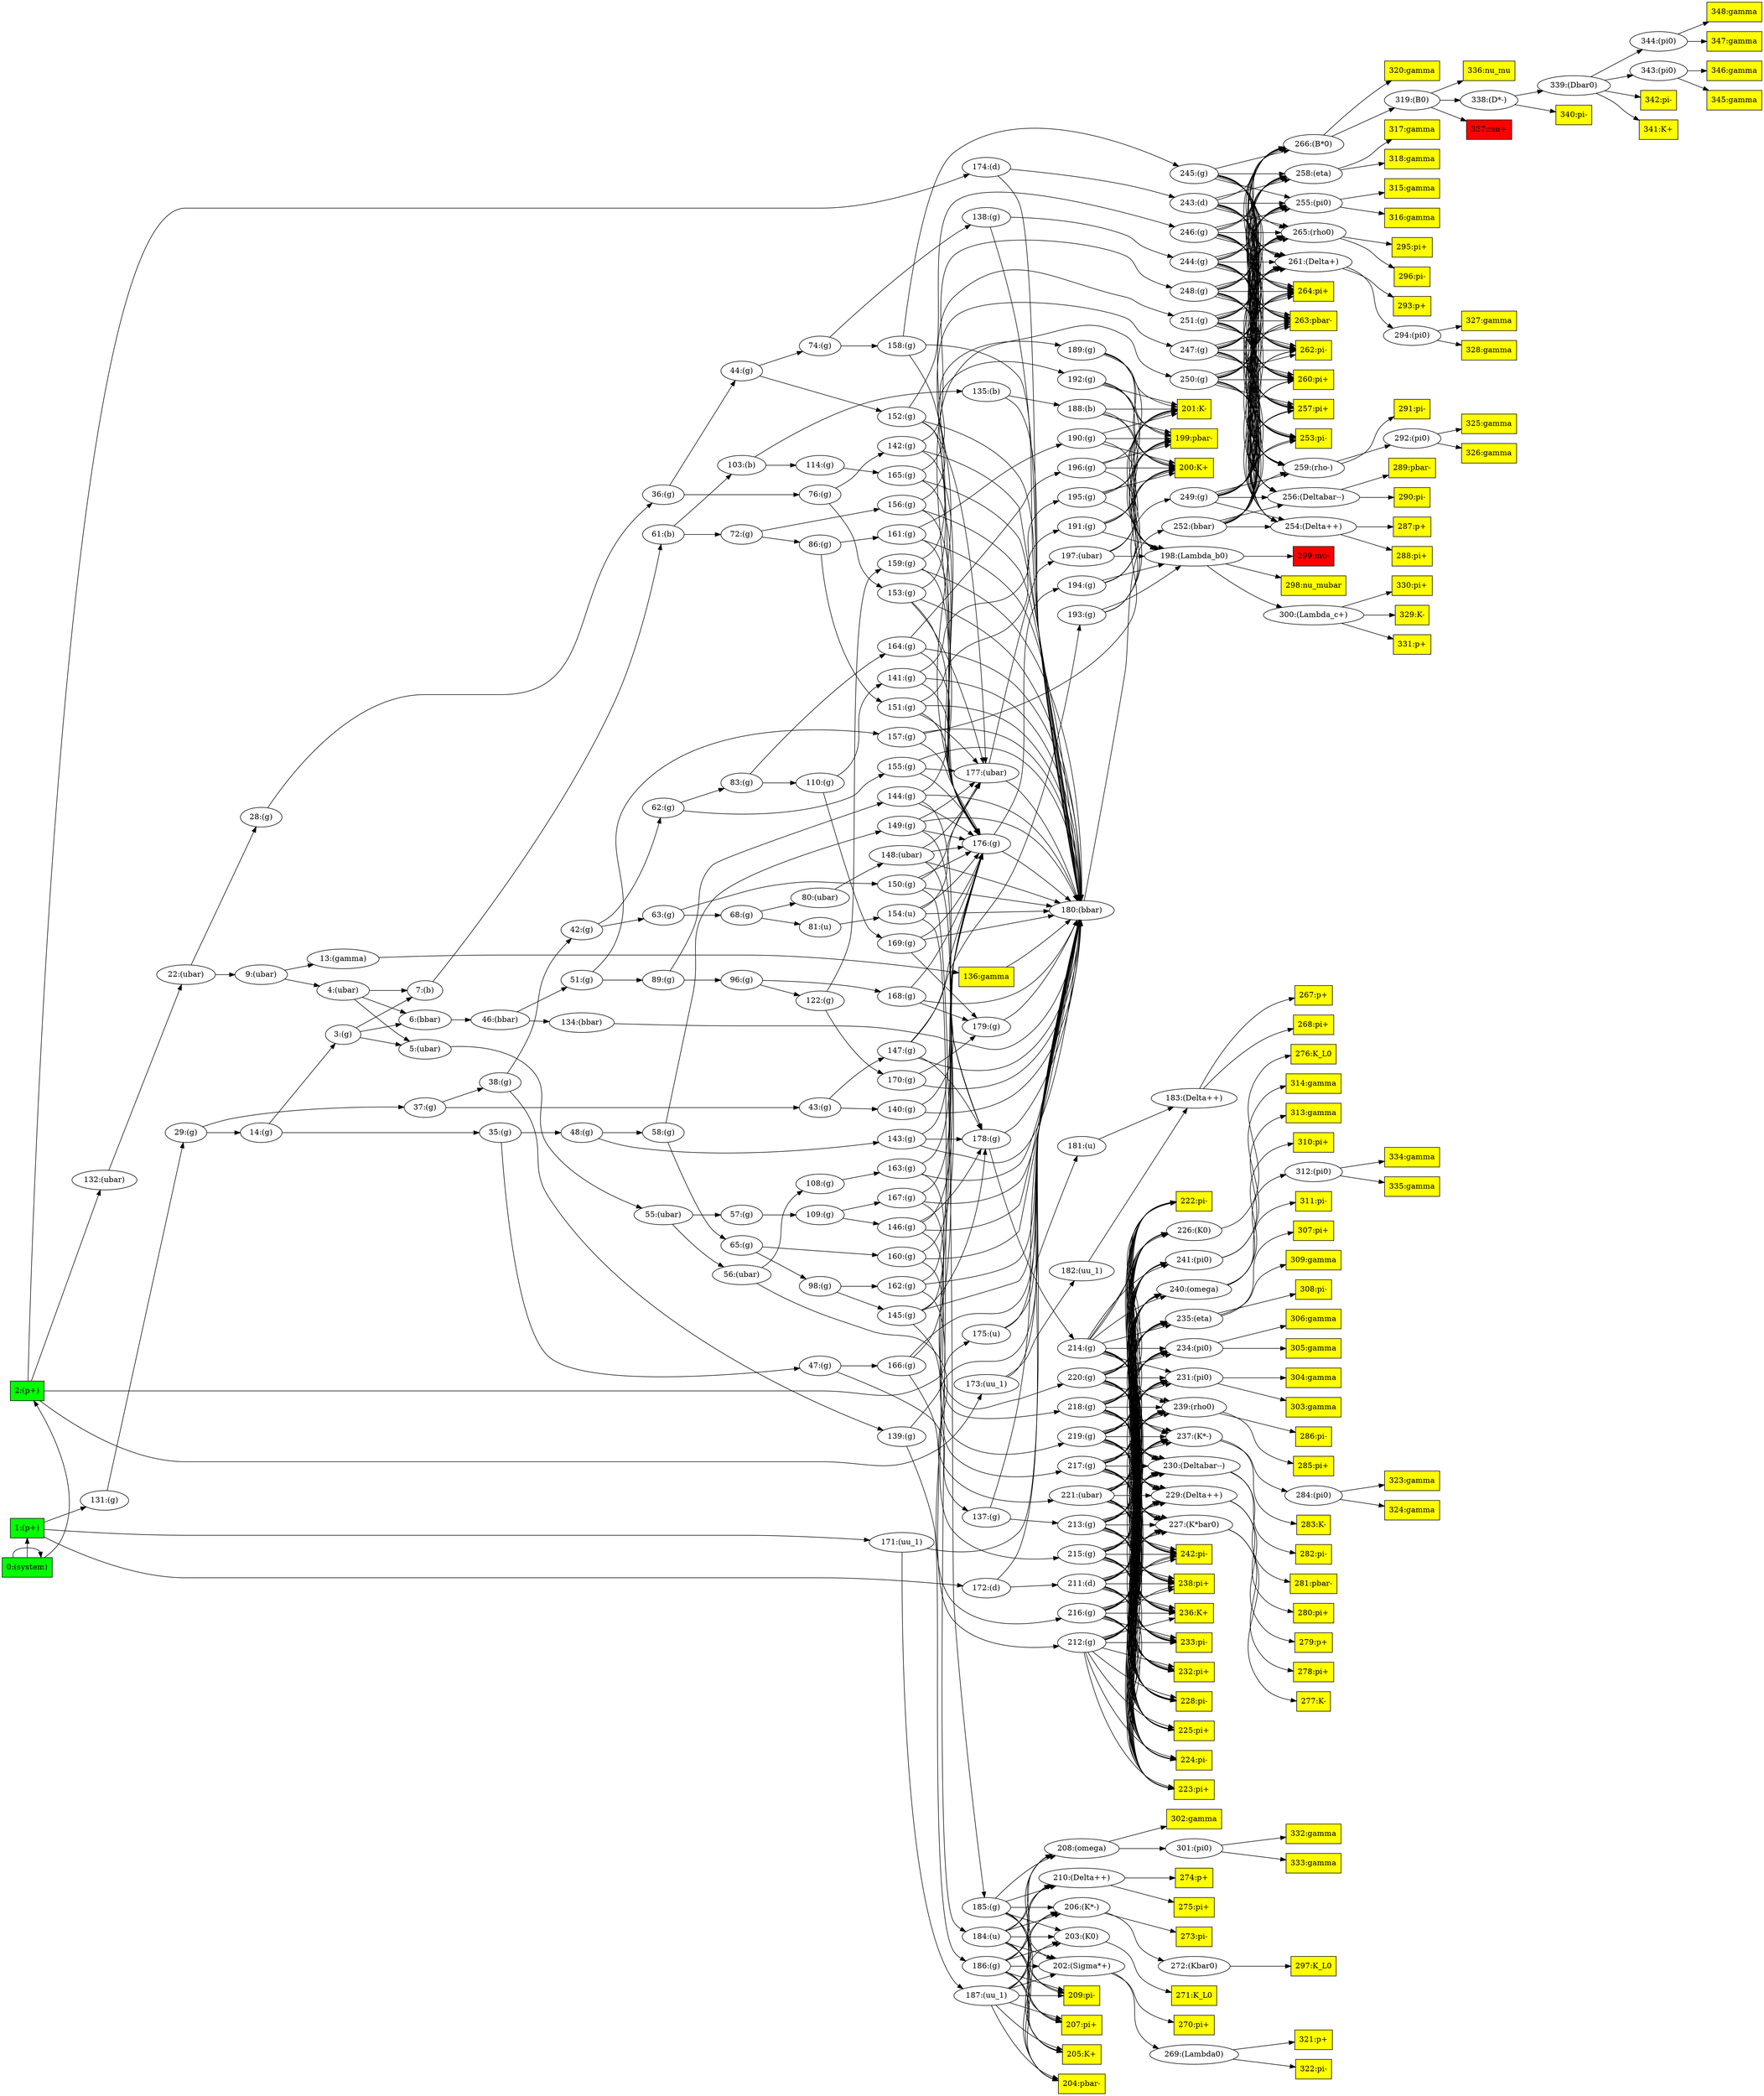 digraph g {
    rankdir = RL;
    "348:gamma" -> { "344:(pi0)" } [dir="back"]
    "348:gamma" [label="348:gamma", shape=box, style=filled, fillcolor=yellow]
    "347:gamma" -> { "344:(pi0)" } [dir="back"]
    "347:gamma" [label="347:gamma", shape=box, style=filled, fillcolor=yellow]
    "346:gamma" -> { "343:(pi0)" } [dir="back"]
    "346:gamma" [label="346:gamma", shape=box, style=filled, fillcolor=yellow]
    "345:gamma" -> { "343:(pi0)" } [dir="back"]
    "345:gamma" [label="345:gamma", shape=box, style=filled, fillcolor=yellow]
    "344:(pi0)" -> { "339:(Dbar0)" } [dir="back"]
    "343:(pi0)" -> { "339:(Dbar0)" } [dir="back"]
    "342:pi-" -> { "339:(Dbar0)" } [dir="back"]
    "342:pi-" [label="342:pi-", shape=box, style=filled, fillcolor=yellow]
    "341:K+" -> { "339:(Dbar0)" } [dir="back"]
    "341:K+" [label="341:K+", shape=box, style=filled, fillcolor=yellow]
    "340:pi-" -> { "338:(D*-)" } [dir="back"]
    "340:pi-" [label="340:pi-", shape=box, style=filled, fillcolor=yellow]
    "339:(Dbar0)" -> { "338:(D*-)" } [dir="back"]
    "338:(D*-)" -> { "319:(B0)" } [dir="back"]
    "337:mu+" -> { "319:(B0)" } [dir="back"]
    "337:mu+" [label="337:mu+", shape=box, style=filled, fillcolor=red]
    "336:nu_mu" -> { "319:(B0)" } [dir="back"]
    "336:nu_mu" [label="336:nu_mu", shape=box, style=filled, fillcolor=yellow]
    "335:gamma" -> { "312:(pi0)" } [dir="back"]
    "335:gamma" [label="335:gamma", shape=box, style=filled, fillcolor=yellow]
    "334:gamma" -> { "312:(pi0)" } [dir="back"]
    "334:gamma" [label="334:gamma", shape=box, style=filled, fillcolor=yellow]
    "333:gamma" -> { "301:(pi0)" } [dir="back"]
    "333:gamma" [label="333:gamma", shape=box, style=filled, fillcolor=yellow]
    "332:gamma" -> { "301:(pi0)" } [dir="back"]
    "332:gamma" [label="332:gamma", shape=box, style=filled, fillcolor=yellow]
    "331:p+" -> { "300:(Lambda_c+)" } [dir="back"]
    "331:p+" [label="331:p+", shape=box, style=filled, fillcolor=yellow]
    "330:pi+" -> { "300:(Lambda_c+)" } [dir="back"]
    "330:pi+" [label="330:pi+", shape=box, style=filled, fillcolor=yellow]
    "329:K-" -> { "300:(Lambda_c+)" } [dir="back"]
    "329:K-" [label="329:K-", shape=box, style=filled, fillcolor=yellow]
    "328:gamma" -> { "294:(pi0)" } [dir="back"]
    "328:gamma" [label="328:gamma", shape=box, style=filled, fillcolor=yellow]
    "327:gamma" -> { "294:(pi0)" } [dir="back"]
    "327:gamma" [label="327:gamma", shape=box, style=filled, fillcolor=yellow]
    "326:gamma" -> { "292:(pi0)" } [dir="back"]
    "326:gamma" [label="326:gamma", shape=box, style=filled, fillcolor=yellow]
    "325:gamma" -> { "292:(pi0)" } [dir="back"]
    "325:gamma" [label="325:gamma", shape=box, style=filled, fillcolor=yellow]
    "324:gamma" -> { "284:(pi0)" } [dir="back"]
    "324:gamma" [label="324:gamma", shape=box, style=filled, fillcolor=yellow]
    "323:gamma" -> { "284:(pi0)" } [dir="back"]
    "323:gamma" [label="323:gamma", shape=box, style=filled, fillcolor=yellow]
    "322:pi-" -> { "269:(Lambda0)" } [dir="back"]
    "322:pi-" [label="322:pi-", shape=box, style=filled, fillcolor=yellow]
    "321:p+" -> { "269:(Lambda0)" } [dir="back"]
    "321:p+" [label="321:p+", shape=box, style=filled, fillcolor=yellow]
    "320:gamma" -> { "266:(B*0)" } [dir="back"]
    "320:gamma" [label="320:gamma", shape=box, style=filled, fillcolor=yellow]
    "319:(B0)" -> { "266:(B*0)" } [dir="back"]
    "318:gamma" -> { "258:(eta)" } [dir="back"]
    "318:gamma" [label="318:gamma", shape=box, style=filled, fillcolor=yellow]
    "317:gamma" -> { "258:(eta)" } [dir="back"]
    "317:gamma" [label="317:gamma", shape=box, style=filled, fillcolor=yellow]
    "316:gamma" -> { "255:(pi0)" } [dir="back"]
    "316:gamma" [label="316:gamma", shape=box, style=filled, fillcolor=yellow]
    "315:gamma" -> { "255:(pi0)" } [dir="back"]
    "315:gamma" [label="315:gamma", shape=box, style=filled, fillcolor=yellow]
    "314:gamma" -> { "241:(pi0)" } [dir="back"]
    "314:gamma" [label="314:gamma", shape=box, style=filled, fillcolor=yellow]
    "313:gamma" -> { "241:(pi0)" } [dir="back"]
    "313:gamma" [label="313:gamma", shape=box, style=filled, fillcolor=yellow]
    "312:(pi0)" -> { "240:(omega)" } [dir="back"]
    "311:pi-" -> { "240:(omega)" } [dir="back"]
    "311:pi-" [label="311:pi-", shape=box, style=filled, fillcolor=yellow]
    "310:pi+" -> { "240:(omega)" } [dir="back"]
    "310:pi+" [label="310:pi+", shape=box, style=filled, fillcolor=yellow]
    "309:gamma" -> { "235:(eta)" } [dir="back"]
    "309:gamma" [label="309:gamma", shape=box, style=filled, fillcolor=yellow]
    "308:pi-" -> { "235:(eta)" } [dir="back"]
    "308:pi-" [label="308:pi-", shape=box, style=filled, fillcolor=yellow]
    "307:pi+" -> { "235:(eta)" } [dir="back"]
    "307:pi+" [label="307:pi+", shape=box, style=filled, fillcolor=yellow]
    "306:gamma" -> { "234:(pi0)" } [dir="back"]
    "306:gamma" [label="306:gamma", shape=box, style=filled, fillcolor=yellow]
    "305:gamma" -> { "234:(pi0)" } [dir="back"]
    "305:gamma" [label="305:gamma", shape=box, style=filled, fillcolor=yellow]
    "304:gamma" -> { "231:(pi0)" } [dir="back"]
    "304:gamma" [label="304:gamma", shape=box, style=filled, fillcolor=yellow]
    "303:gamma" -> { "231:(pi0)" } [dir="back"]
    "303:gamma" [label="303:gamma", shape=box, style=filled, fillcolor=yellow]
    "302:gamma" -> { "208:(omega)" } [dir="back"]
    "302:gamma" [label="302:gamma", shape=box, style=filled, fillcolor=yellow]
    "301:(pi0)" -> { "208:(omega)" } [dir="back"]
    "300:(Lambda_c+)" -> { "198:(Lambda_b0)" } [dir="back"]
    "299:mu-" -> { "198:(Lambda_b0)" } [dir="back"]
    "299:mu-" [label="299:mu-", shape=box, style=filled, fillcolor=red]
    "298:nu_mubar" -> { "198:(Lambda_b0)" } [dir="back"]
    "298:nu_mubar" [label="298:nu_mubar", shape=box, style=filled, fillcolor=yellow]
    "297:K_L0" -> { "272:(Kbar0)" } [dir="back"]
    "297:K_L0" [label="297:K_L0", shape=box, style=filled, fillcolor=yellow]
    "296:pi-" -> { "265:(rho0)" } [dir="back"]
    "296:pi-" [label="296:pi-", shape=box, style=filled, fillcolor=yellow]
    "295:pi+" -> { "265:(rho0)" } [dir="back"]
    "295:pi+" [label="295:pi+", shape=box, style=filled, fillcolor=yellow]
    "294:(pi0)" -> { "261:(Delta+)" } [dir="back"]
    "293:p+" -> { "261:(Delta+)" } [dir="back"]
    "293:p+" [label="293:p+", shape=box, style=filled, fillcolor=yellow]
    "292:(pi0)" -> { "259:(rho-)" } [dir="back"]
    "291:pi-" -> { "259:(rho-)" } [dir="back"]
    "291:pi-" [label="291:pi-", shape=box, style=filled, fillcolor=yellow]
    "290:pi-" -> { "256:(Deltabar--)" } [dir="back"]
    "290:pi-" [label="290:pi-", shape=box, style=filled, fillcolor=yellow]
    "289:pbar-" -> { "256:(Deltabar--)" } [dir="back"]
    "289:pbar-" [label="289:pbar-", shape=box, style=filled, fillcolor=yellow]
    "288:pi+" -> { "254:(Delta++)" } [dir="back"]
    "288:pi+" [label="288:pi+", shape=box, style=filled, fillcolor=yellow]
    "287:p+" -> { "254:(Delta++)" } [dir="back"]
    "287:p+" [label="287:p+", shape=box, style=filled, fillcolor=yellow]
    "286:pi-" -> { "239:(rho0)" } [dir="back"]
    "286:pi-" [label="286:pi-", shape=box, style=filled, fillcolor=yellow]
    "285:pi+" -> { "239:(rho0)" } [dir="back"]
    "285:pi+" [label="285:pi+", shape=box, style=filled, fillcolor=yellow]
    "284:(pi0)" -> { "237:(K*-)" } [dir="back"]
    "283:K-" -> { "237:(K*-)" } [dir="back"]
    "283:K-" [label="283:K-", shape=box, style=filled, fillcolor=yellow]
    "282:pi-" -> { "230:(Deltabar--)" } [dir="back"]
    "282:pi-" [label="282:pi-", shape=box, style=filled, fillcolor=yellow]
    "281:pbar-" -> { "230:(Deltabar--)" } [dir="back"]
    "281:pbar-" [label="281:pbar-", shape=box, style=filled, fillcolor=yellow]
    "280:pi+" -> { "229:(Delta++)" } [dir="back"]
    "280:pi+" [label="280:pi+", shape=box, style=filled, fillcolor=yellow]
    "279:p+" -> { "229:(Delta++)" } [dir="back"]
    "279:p+" [label="279:p+", shape=box, style=filled, fillcolor=yellow]
    "278:pi+" -> { "227:(K*bar0)" } [dir="back"]
    "278:pi+" [label="278:pi+", shape=box, style=filled, fillcolor=yellow]
    "277:K-" -> { "227:(K*bar0)" } [dir="back"]
    "277:K-" [label="277:K-", shape=box, style=filled, fillcolor=yellow]
    "276:K_L0" -> { "226:(K0)" } [dir="back"]
    "276:K_L0" [label="276:K_L0", shape=box, style=filled, fillcolor=yellow]
    "275:pi+" -> { "210:(Delta++)" } [dir="back"]
    "275:pi+" [label="275:pi+", shape=box, style=filled, fillcolor=yellow]
    "274:p+" -> { "210:(Delta++)" } [dir="back"]
    "274:p+" [label="274:p+", shape=box, style=filled, fillcolor=yellow]
    "273:pi-" -> { "206:(K*-)" } [dir="back"]
    "273:pi-" [label="273:pi-", shape=box, style=filled, fillcolor=yellow]
    "272:(Kbar0)" -> { "206:(K*-)" } [dir="back"]
    "271:K_L0" -> { "203:(K0)" } [dir="back"]
    "271:K_L0" [label="271:K_L0", shape=box, style=filled, fillcolor=yellow]
    "270:pi+" -> { "202:(Sigma*+)" } [dir="back"]
    "270:pi+" [label="270:pi+", shape=box, style=filled, fillcolor=yellow]
    "269:(Lambda0)" -> { "202:(Sigma*+)" } [dir="back"]
    "268:pi+" -> { "183:(Delta++)" } [dir="back"]
    "268:pi+" [label="268:pi+", shape=box, style=filled, fillcolor=yellow]
    "267:p+" -> { "183:(Delta++)" } [dir="back"]
    "267:p+" [label="267:p+", shape=box, style=filled, fillcolor=yellow]
    "266:(B*0)" -> { "243:(d)" "244:(g)" "245:(g)" "246:(g)" "247:(g)" "248:(g)" "249:(g)" "250:(g)" "251:(g)" "252:(bbar)" } [dir="back"]
    "265:(rho0)" -> { "243:(d)" "244:(g)" "245:(g)" "246:(g)" "247:(g)" "248:(g)" "249:(g)" "250:(g)" "251:(g)" "252:(bbar)" } [dir="back"]
    "264:pi+" -> { "243:(d)" "244:(g)" "245:(g)" "246:(g)" "247:(g)" "248:(g)" "249:(g)" "250:(g)" "251:(g)" "252:(bbar)" } [dir="back"]
    "264:pi+" [label="264:pi+", shape=box, style=filled, fillcolor=yellow]
    "263:pbar-" -> { "243:(d)" "244:(g)" "245:(g)" "246:(g)" "247:(g)" "248:(g)" "249:(g)" "250:(g)" "251:(g)" "252:(bbar)" } [dir="back"]
    "263:pbar-" [label="263:pbar-", shape=box, style=filled, fillcolor=yellow]
    "262:pi-" -> { "243:(d)" "244:(g)" "245:(g)" "246:(g)" "247:(g)" "248:(g)" "249:(g)" "250:(g)" "251:(g)" "252:(bbar)" } [dir="back"]
    "262:pi-" [label="262:pi-", shape=box, style=filled, fillcolor=yellow]
    "261:(Delta+)" -> { "243:(d)" "244:(g)" "245:(g)" "246:(g)" "247:(g)" "248:(g)" "249:(g)" "250:(g)" "251:(g)" "252:(bbar)" } [dir="back"]
    "260:pi+" -> { "243:(d)" "244:(g)" "245:(g)" "246:(g)" "247:(g)" "248:(g)" "249:(g)" "250:(g)" "251:(g)" "252:(bbar)" } [dir="back"]
    "260:pi+" [label="260:pi+", shape=box, style=filled, fillcolor=yellow]
    "259:(rho-)" -> { "243:(d)" "244:(g)" "245:(g)" "246:(g)" "247:(g)" "248:(g)" "249:(g)" "250:(g)" "251:(g)" "252:(bbar)" } [dir="back"]
    "258:(eta)" -> { "243:(d)" "244:(g)" "245:(g)" "246:(g)" "247:(g)" "248:(g)" "249:(g)" "250:(g)" "251:(g)" "252:(bbar)" } [dir="back"]
    "257:pi+" -> { "243:(d)" "244:(g)" "245:(g)" "246:(g)" "247:(g)" "248:(g)" "249:(g)" "250:(g)" "251:(g)" "252:(bbar)" } [dir="back"]
    "257:pi+" [label="257:pi+", shape=box, style=filled, fillcolor=yellow]
    "256:(Deltabar--)" -> { "243:(d)" "244:(g)" "245:(g)" "246:(g)" "247:(g)" "248:(g)" "249:(g)" "250:(g)" "251:(g)" "252:(bbar)" } [dir="back"]
    "255:(pi0)" -> { "243:(d)" "244:(g)" "245:(g)" "246:(g)" "247:(g)" "248:(g)" "249:(g)" "250:(g)" "251:(g)" "252:(bbar)" } [dir="back"]
    "254:(Delta++)" -> { "243:(d)" "244:(g)" "245:(g)" "246:(g)" "247:(g)" "248:(g)" "249:(g)" "250:(g)" "251:(g)" "252:(bbar)" } [dir="back"]
    "253:pi-" -> { "243:(d)" "244:(g)" "245:(g)" "246:(g)" "247:(g)" "248:(g)" "249:(g)" "250:(g)" "251:(g)" "252:(bbar)" } [dir="back"]
    "253:pi-" [label="253:pi-", shape=box, style=filled, fillcolor=yellow]
    "252:(bbar)" -> { "180:(bbar)" } [dir="back"]
    "251:(g)" -> { "159:(g)" } [dir="back"]
    "250:(g)" -> { "144:(g)" } [dir="back"]
    "249:(g)" -> { "157:(g)" } [dir="back"]
    "248:(g)" -> { "142:(g)" } [dir="back"]
    "247:(g)" -> { "153:(g)" } [dir="back"]
    "246:(g)" -> { "152:(g)" } [dir="back"]
    "245:(g)" -> { "158:(g)" } [dir="back"]
    "244:(g)" -> { "138:(g)" } [dir="back"]
    "243:(d)" -> { "174:(d)" } [dir="back"]
    "242:pi-" -> { "211:(d)" "212:(g)" "213:(g)" "214:(g)" "215:(g)" "216:(g)" "217:(g)" "218:(g)" "219:(g)" "220:(g)" "221:(ubar)" } [dir="back"]
    "242:pi-" [label="242:pi-", shape=box, style=filled, fillcolor=yellow]
    "241:(pi0)" -> { "211:(d)" "212:(g)" "213:(g)" "214:(g)" "215:(g)" "216:(g)" "217:(g)" "218:(g)" "219:(g)" "220:(g)" "221:(ubar)" } [dir="back"]
    "240:(omega)" -> { "211:(d)" "212:(g)" "213:(g)" "214:(g)" "215:(g)" "216:(g)" "217:(g)" "218:(g)" "219:(g)" "220:(g)" "221:(ubar)" } [dir="back"]
    "239:(rho0)" -> { "211:(d)" "212:(g)" "213:(g)" "214:(g)" "215:(g)" "216:(g)" "217:(g)" "218:(g)" "219:(g)" "220:(g)" "221:(ubar)" } [dir="back"]
    "238:pi+" -> { "211:(d)" "212:(g)" "213:(g)" "214:(g)" "215:(g)" "216:(g)" "217:(g)" "218:(g)" "219:(g)" "220:(g)" "221:(ubar)" } [dir="back"]
    "238:pi+" [label="238:pi+", shape=box, style=filled, fillcolor=yellow]
    "237:(K*-)" -> { "211:(d)" "212:(g)" "213:(g)" "214:(g)" "215:(g)" "216:(g)" "217:(g)" "218:(g)" "219:(g)" "220:(g)" "221:(ubar)" } [dir="back"]
    "236:K+" -> { "211:(d)" "212:(g)" "213:(g)" "214:(g)" "215:(g)" "216:(g)" "217:(g)" "218:(g)" "219:(g)" "220:(g)" "221:(ubar)" } [dir="back"]
    "236:K+" [label="236:K+", shape=box, style=filled, fillcolor=yellow]
    "235:(eta)" -> { "211:(d)" "212:(g)" "213:(g)" "214:(g)" "215:(g)" "216:(g)" "217:(g)" "218:(g)" "219:(g)" "220:(g)" "221:(ubar)" } [dir="back"]
    "234:(pi0)" -> { "211:(d)" "212:(g)" "213:(g)" "214:(g)" "215:(g)" "216:(g)" "217:(g)" "218:(g)" "219:(g)" "220:(g)" "221:(ubar)" } [dir="back"]
    "233:pi-" -> { "211:(d)" "212:(g)" "213:(g)" "214:(g)" "215:(g)" "216:(g)" "217:(g)" "218:(g)" "219:(g)" "220:(g)" "221:(ubar)" } [dir="back"]
    "233:pi-" [label="233:pi-", shape=box, style=filled, fillcolor=yellow]
    "232:pi+" -> { "211:(d)" "212:(g)" "213:(g)" "214:(g)" "215:(g)" "216:(g)" "217:(g)" "218:(g)" "219:(g)" "220:(g)" "221:(ubar)" } [dir="back"]
    "232:pi+" [label="232:pi+", shape=box, style=filled, fillcolor=yellow]
    "231:(pi0)" -> { "211:(d)" "212:(g)" "213:(g)" "214:(g)" "215:(g)" "216:(g)" "217:(g)" "218:(g)" "219:(g)" "220:(g)" "221:(ubar)" } [dir="back"]
    "230:(Deltabar--)" -> { "211:(d)" "212:(g)" "213:(g)" "214:(g)" "215:(g)" "216:(g)" "217:(g)" "218:(g)" "219:(g)" "220:(g)" "221:(ubar)" } [dir="back"]
    "229:(Delta++)" -> { "211:(d)" "212:(g)" "213:(g)" "214:(g)" "215:(g)" "216:(g)" "217:(g)" "218:(g)" "219:(g)" "220:(g)" "221:(ubar)" } [dir="back"]
    "228:pi-" -> { "211:(d)" "212:(g)" "213:(g)" "214:(g)" "215:(g)" "216:(g)" "217:(g)" "218:(g)" "219:(g)" "220:(g)" "221:(ubar)" } [dir="back"]
    "228:pi-" [label="228:pi-", shape=box, style=filled, fillcolor=yellow]
    "227:(K*bar0)" -> { "211:(d)" "212:(g)" "213:(g)" "214:(g)" "215:(g)" "216:(g)" "217:(g)" "218:(g)" "219:(g)" "220:(g)" "221:(ubar)" } [dir="back"]
    "226:(K0)" -> { "211:(d)" "212:(g)" "213:(g)" "214:(g)" "215:(g)" "216:(g)" "217:(g)" "218:(g)" "219:(g)" "220:(g)" "221:(ubar)" } [dir="back"]
    "225:pi+" -> { "211:(d)" "212:(g)" "213:(g)" "214:(g)" "215:(g)" "216:(g)" "217:(g)" "218:(g)" "219:(g)" "220:(g)" "221:(ubar)" } [dir="back"]
    "225:pi+" [label="225:pi+", shape=box, style=filled, fillcolor=yellow]
    "224:pi-" -> { "211:(d)" "212:(g)" "213:(g)" "214:(g)" "215:(g)" "216:(g)" "217:(g)" "218:(g)" "219:(g)" "220:(g)" "221:(ubar)" } [dir="back"]
    "224:pi-" [label="224:pi-", shape=box, style=filled, fillcolor=yellow]
    "223:pi+" -> { "211:(d)" "212:(g)" "213:(g)" "214:(g)" "215:(g)" "216:(g)" "217:(g)" "218:(g)" "219:(g)" "220:(g)" "221:(ubar)" } [dir="back"]
    "223:pi+" [label="223:pi+", shape=box, style=filled, fillcolor=yellow]
    "222:pi-" -> { "211:(d)" "212:(g)" "213:(g)" "214:(g)" "215:(g)" "216:(g)" "217:(g)" "218:(g)" "219:(g)" "220:(g)" "221:(ubar)" } [dir="back"]
    "222:pi-" [label="222:pi-", shape=box, style=filled, fillcolor=yellow]
    "221:(ubar)" -> { "56:(ubar)" } [dir="back"]
    "220:(g)" -> { "163:(g)" } [dir="back"]
    "219:(g)" -> { "146:(g)" } [dir="back"]
    "218:(g)" -> { "167:(g)" } [dir="back"]
    "217:(g)" -> { "160:(g)" } [dir="back"]
    "216:(g)" -> { "145:(g)" } [dir="back"]
    "215:(g)" -> { "162:(g)" } [dir="back"]
    "214:(g)" -> { "178:(g)" } [dir="back"]
    "213:(g)" -> { "137:(g)" } [dir="back"]
    "212:(g)" -> { "166:(g)" } [dir="back"]
    "211:(d)" -> { "172:(d)" } [dir="back"]
    "210:(Delta++)" -> { "184:(u)" "185:(g)" "186:(g)" "187:(uu_1)" } [dir="back"]
    "209:pi-" -> { "184:(u)" "185:(g)" "186:(g)" "187:(uu_1)" } [dir="back"]
    "209:pi-" [label="209:pi-", shape=box, style=filled, fillcolor=yellow]
    "208:(omega)" -> { "184:(u)" "185:(g)" "186:(g)" "187:(uu_1)" } [dir="back"]
    "207:pi+" -> { "184:(u)" "185:(g)" "186:(g)" "187:(uu_1)" } [dir="back"]
    "207:pi+" [label="207:pi+", shape=box, style=filled, fillcolor=yellow]
    "206:(K*-)" -> { "184:(u)" "185:(g)" "186:(g)" "187:(uu_1)" } [dir="back"]
    "205:K+" -> { "184:(u)" "185:(g)" "186:(g)" "187:(uu_1)" } [dir="back"]
    "205:K+" [label="205:K+", shape=box, style=filled, fillcolor=yellow]
    "204:pbar-" -> { "184:(u)" "185:(g)" "186:(g)" "187:(uu_1)" } [dir="back"]
    "204:pbar-" [label="204:pbar-", shape=box, style=filled, fillcolor=yellow]
    "203:(K0)" -> { "184:(u)" "185:(g)" "186:(g)" "187:(uu_1)" } [dir="back"]
    "202:(Sigma*+)" -> { "184:(u)" "185:(g)" "186:(g)" "187:(uu_1)" } [dir="back"]
    "201:K-" -> { "188:(b)" "189:(g)" "190:(g)" "191:(g)" "192:(g)" "193:(g)" "194:(g)" "195:(g)" "196:(g)" "197:(ubar)" } [dir="back"]
    "201:K-" [label="201:K-", shape=box, style=filled, fillcolor=yellow]
    "200:K+" -> { "188:(b)" "189:(g)" "190:(g)" "191:(g)" "192:(g)" "193:(g)" "194:(g)" "195:(g)" "196:(g)" "197:(ubar)" } [dir="back"]
    "200:K+" [label="200:K+", shape=box, style=filled, fillcolor=yellow]
    "199:pbar-" -> { "188:(b)" "189:(g)" "190:(g)" "191:(g)" "192:(g)" "193:(g)" "194:(g)" "195:(g)" "196:(g)" "197:(ubar)" } [dir="back"]
    "199:pbar-" [label="199:pbar-", shape=box, style=filled, fillcolor=yellow]
    "198:(Lambda_b0)" -> { "188:(b)" "189:(g)" "190:(g)" "191:(g)" "192:(g)" "193:(g)" "194:(g)" "195:(g)" "196:(g)" "197:(ubar)" } [dir="back"]
    "197:(ubar)" -> { "177:(ubar)" } [dir="back"]
    "196:(g)" -> { "164:(g)" } [dir="back"]
    "195:(g)" -> { "141:(g)" } [dir="back"]
    "194:(g)" -> { "176:(g)" } [dir="back"]
    "193:(g)" -> { "147:(g)" } [dir="back"]
    "192:(g)" -> { "156:(g)" } [dir="back"]
    "191:(g)" -> { "151:(g)" } [dir="back"]
    "190:(g)" -> { "161:(g)" } [dir="back"]
    "189:(g)" -> { "165:(g)" } [dir="back"]
    "188:(b)" -> { "135:(b)" } [dir="back"]
    "187:(uu_1)" -> { "171:(uu_1)" } [dir="back"]
    "186:(g)" -> { "139:(g)" } [dir="back"]
    "185:(g)" -> { "150:(g)" } [dir="back"]
    "184:(u)" -> { "154:(u)" } [dir="back"]
    "183:(Delta++)" -> { "181:(u)" "182:(uu_1)" } [dir="back"]
    "182:(uu_1)" -> { "173:(uu_1)" } [dir="back"]
    "181:(u)" -> { "175:(u)" } [dir="back"]
    "180:(bbar)" -> { "134:(bbar)" "135:(b)" "136:gamma" "137:(g)" "138:(g)" "139:(g)" "140:(g)" "141:(g)" "142:(g)" "143:(g)" "144:(g)" "145:(g)" "146:(g)" "147:(g)" "148:(ubar)" "149:(g)" "150:(g)" "151:(g)" "152:(g)" "153:(g)" "154:(u)" "155:(g)" "156:(g)" "157:(g)" "158:(g)" "159:(g)" "160:(g)" "161:(g)" "162:(g)" "163:(g)" "164:(g)" "165:(g)" "166:(g)" "167:(g)" "168:(g)" "169:(g)" "170:(g)" "171:(uu_1)" "172:(d)" "173:(uu_1)" "174:(d)" "175:(u)" "176:(g)" "177:(ubar)" "178:(g)" "179:(g)" } [dir="back"]
    "179:(g)" -> { "168:(g)" "169:(g)" "170:(g)" } [dir="back"]
    "178:(g)" -> { "143:(g)" "144:(g)" "145:(g)" "146:(g)" "147:(g)" "148:(ubar)" "149:(g)" } [dir="back"]
    "177:(ubar)" -> { "148:(ubar)" "149:(g)" "150:(g)" "151:(g)" "152:(g)" "153:(g)" "154:(u)" "155:(g)" } [dir="back"]
    "176:(g)" -> { "140:(g)" "141:(g)" "142:(g)" "143:(g)" "144:(g)" "145:(g)" "146:(g)" "147:(g)" "148:(ubar)" "149:(g)" "150:(g)" "151:(g)" "152:(g)" "153:(g)" "154:(u)" "155:(g)" "156:(g)" "157:(g)" "158:(g)" "159:(g)" "160:(g)" "161:(g)" "162:(g)" "163:(g)" "164:(g)" "165:(g)" "166:(g)" "167:(g)" "168:(g)" "169:(g)" } [dir="back"]
    "175:(u)" -> { "2:(p+)" } [dir="back"]
    "174:(d)" -> { "2:(p+)" } [dir="back"]
    "173:(uu_1)" -> { "2:(p+)" } [dir="back"]
    "172:(d)" -> { "1:(p+)" } [dir="back"]
    "171:(uu_1)" -> { "1:(p+)" } [dir="back"]
    "170:(g)" -> { "122:(g)" } [dir="back"]
    "169:(g)" -> { "110:(g)" } [dir="back"]
    "168:(g)" -> { "96:(g)" } [dir="back"]
    "167:(g)" -> { "109:(g)" } [dir="back"]
    "166:(g)" -> { "47:(g)" } [dir="back"]
    "165:(g)" -> { "114:(g)" } [dir="back"]
    "164:(g)" -> { "83:(g)" } [dir="back"]
    "163:(g)" -> { "108:(g)" } [dir="back"]
    "162:(g)" -> { "98:(g)" } [dir="back"]
    "161:(g)" -> { "86:(g)" } [dir="back"]
    "160:(g)" -> { "65:(g)" } [dir="back"]
    "159:(g)" -> { "122:(g)" } [dir="back"]
    "158:(g)" -> { "74:(g)" } [dir="back"]
    "157:(g)" -> { "51:(g)" } [dir="back"]
    "156:(g)" -> { "72:(g)" } [dir="back"]
    "155:(g)" -> { "62:(g)" } [dir="back"]
    "154:(u)" -> { "81:(u)" } [dir="back"]
    "153:(g)" -> { "76:(g)" } [dir="back"]
    "152:(g)" -> { "44:(g)" } [dir="back"]
    "151:(g)" -> { "86:(g)" } [dir="back"]
    "150:(g)" -> { "63:(g)" } [dir="back"]
    "149:(g)" -> { "58:(g)" } [dir="back"]
    "148:(ubar)" -> { "80:(ubar)" } [dir="back"]
    "147:(g)" -> { "43:(g)" } [dir="back"]
    "146:(g)" -> { "109:(g)" } [dir="back"]
    "145:(g)" -> { "98:(g)" } [dir="back"]
    "144:(g)" -> { "89:(g)" } [dir="back"]
    "143:(g)" -> { "48:(g)" } [dir="back"]
    "142:(g)" -> { "76:(g)" } [dir="back"]
    "141:(g)" -> { "110:(g)" } [dir="back"]
    "140:(g)" -> { "43:(g)" } [dir="back"]
    "139:(g)" -> { "38:(g)" } [dir="back"]
    "138:(g)" -> { "74:(g)" } [dir="back"]
    "137:(g)" -> { "47:(g)" } [dir="back"]
    "136:gamma" -> { "13:(gamma)" } [dir="back"]
    "136:gamma" [label="136:gamma", shape=box, style=filled, fillcolor=yellow]
    "135:(b)" -> { "103:(b)" } [dir="back"]
    "134:(bbar)" -> { "46:(bbar)" } [dir="back"]
    "132:(ubar)" -> { "2:(p+)" } [dir="back"]
    "131:(g)" -> { "1:(p+)" } [dir="back"]
    "122:(g)" -> { "96:(g)" } [dir="back"]
    "114:(g)" -> { "103:(b)" } [dir="back"]
    "110:(g)" -> { "83:(g)" } [dir="back"]
    "109:(g)" -> { "57:(g)" } [dir="back"]
    "108:(g)" -> { "56:(ubar)" } [dir="back"]
    "103:(b)" -> { "61:(b)" } [dir="back"]
    "98:(g)" -> { "65:(g)" } [dir="back"]
    "96:(g)" -> { "89:(g)" } [dir="back"]
    "89:(g)" -> { "51:(g)" } [dir="back"]
    "86:(g)" -> { "72:(g)" } [dir="back"]
    "83:(g)" -> { "62:(g)" } [dir="back"]
    "81:(u)" -> { "68:(g)" } [dir="back"]
    "80:(ubar)" -> { "68:(g)" } [dir="back"]
    "76:(g)" -> { "36:(g)" } [dir="back"]
    "74:(g)" -> { "44:(g)" } [dir="back"]
    "72:(g)" -> { "61:(b)" } [dir="back"]
    "68:(g)" -> { "63:(g)" } [dir="back"]
    "65:(g)" -> { "58:(g)" } [dir="back"]
    "63:(g)" -> { "42:(g)" } [dir="back"]
    "62:(g)" -> { "42:(g)" } [dir="back"]
    "61:(b)" -> { "7:(b)" } [dir="back"]
    "58:(g)" -> { "48:(g)" } [dir="back"]
    "57:(g)" -> { "55:(ubar)" } [dir="back"]
    "56:(ubar)" -> { "55:(ubar)" } [dir="back"]
    "55:(ubar)" -> { "5:(ubar)" } [dir="back"]
    "51:(g)" -> { "46:(bbar)" } [dir="back"]
    "48:(g)" -> { "35:(g)" } [dir="back"]
    "47:(g)" -> { "35:(g)" } [dir="back"]
    "46:(bbar)" -> { "6:(bbar)" } [dir="back"]
    "44:(g)" -> { "36:(g)" } [dir="back"]
    "43:(g)" -> { "37:(g)" } [dir="back"]
    "42:(g)" -> { "38:(g)" } [dir="back"]
    "38:(g)" -> { "37:(g)" } [dir="back"]
    "37:(g)" -> { "29:(g)" } [dir="back"]
    "36:(g)" -> { "28:(g)" } [dir="back"]
    "35:(g)" -> { "14:(g)" } [dir="back"]
    "29:(g)" -> { "131:(g)" } [dir="back"]
    "28:(g)" -> { "22:(ubar)" } [dir="back"]
    "22:(ubar)" -> { "132:(ubar)" } [dir="back"]
    "14:(g)" -> { "29:(g)" } [dir="back"]
    "13:(gamma)" -> { "9:(ubar)" } [dir="back"]
    "9:(ubar)" -> { "22:(ubar)" } [dir="back"]
    "7:(b)" -> { "3:(g)" "4:(ubar)" } [dir="back"]
    "6:(bbar)" -> { "3:(g)" "4:(ubar)" } [dir="back"]
    "5:(ubar)" -> { "3:(g)" "4:(ubar)" } [dir="back"]
    "4:(ubar)" -> { "9:(ubar)" } [dir="back"]
    "3:(g)" -> { "14:(g)" } [dir="back"]
    "2:(p+)" -> { "0:(system)" } [dir="back"]
    "2:(p+)" [label="2:(p+)", shape=box, style=filled, fillcolor=green]
    "1:(p+)" -> { "0:(system)" } [dir="back"]
    "1:(p+)" [label="1:(p+)", shape=box, style=filled, fillcolor=green]
    "0:(system)" -> { "0:(system)" } [dir="back"]
    "0:(system)" [label="0:(system)", shape=box, style=filled, fillcolor=green]
    {rank=same;"0:(system)" "1:(p+)" "2:(p+)" "0:(system)" "1:(p+)" "2:(p+)" } // Put initial particles on same level
}